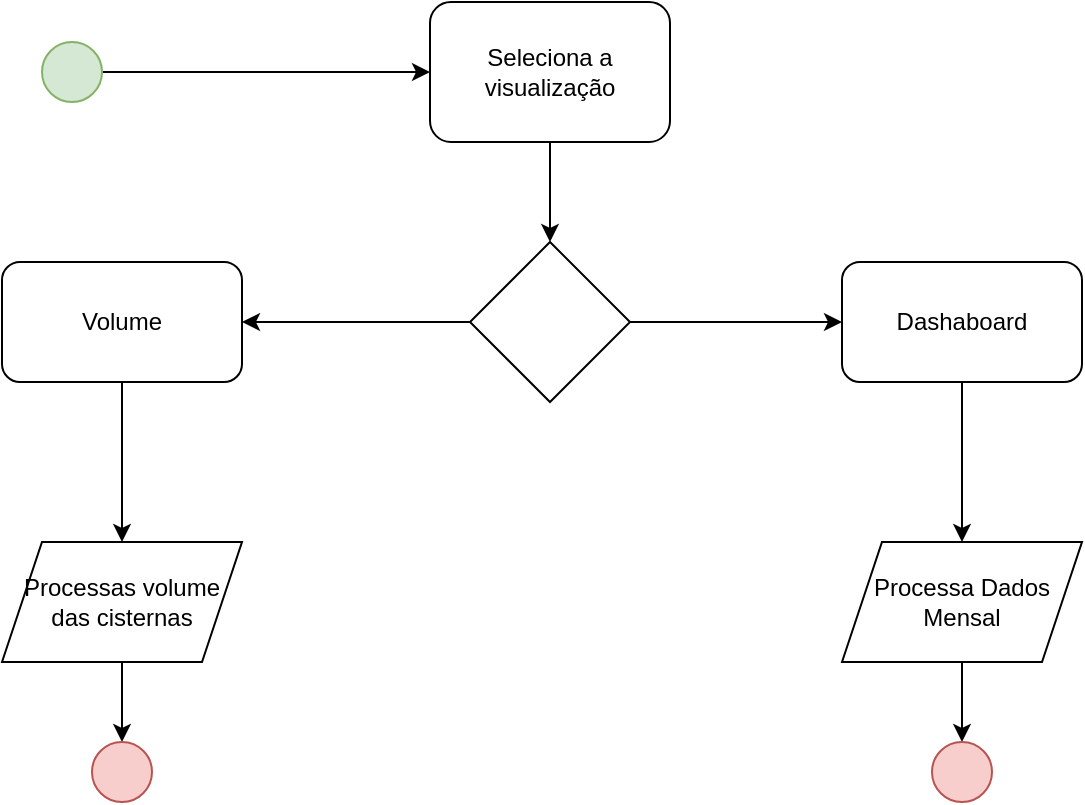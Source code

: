 <mxfile version="15.8.3" type="github">
  <diagram id="IR53FKZ4Cqs8PqMfu6VI" name="Page-1">
    <mxGraphModel dx="1038" dy="556" grid="1" gridSize="10" guides="1" tooltips="1" connect="1" arrows="1" fold="1" page="1" pageScale="1" pageWidth="827" pageHeight="1169" math="0" shadow="0">
      <root>
        <mxCell id="0" />
        <mxCell id="1" parent="0" />
        <mxCell id="7SBuzqeGvcBYbPDj4jfo-10" style="edgeStyle=orthogonalEdgeStyle;rounded=0;orthogonalLoop=1;jettySize=auto;html=1;entryX=0;entryY=0.5;entryDx=0;entryDy=0;" edge="1" parent="1" source="7SBuzqeGvcBYbPDj4jfo-1" target="7SBuzqeGvcBYbPDj4jfo-3">
          <mxGeometry relative="1" as="geometry" />
        </mxCell>
        <mxCell id="7SBuzqeGvcBYbPDj4jfo-1" value="" style="ellipse;whiteSpace=wrap;html=1;aspect=fixed;fillColor=#d5e8d4;strokeColor=#82b366;" vertex="1" parent="1">
          <mxGeometry x="160" y="90" width="30" height="30" as="geometry" />
        </mxCell>
        <mxCell id="7SBuzqeGvcBYbPDj4jfo-9" style="edgeStyle=orthogonalEdgeStyle;rounded=0;orthogonalLoop=1;jettySize=auto;html=1;entryX=0.5;entryY=0;entryDx=0;entryDy=0;" edge="1" parent="1" source="7SBuzqeGvcBYbPDj4jfo-3" target="7SBuzqeGvcBYbPDj4jfo-4">
          <mxGeometry relative="1" as="geometry" />
        </mxCell>
        <mxCell id="7SBuzqeGvcBYbPDj4jfo-3" value="Seleciona a visualização" style="rounded=1;whiteSpace=wrap;html=1;" vertex="1" parent="1">
          <mxGeometry x="354" y="70" width="120" height="70" as="geometry" />
        </mxCell>
        <mxCell id="7SBuzqeGvcBYbPDj4jfo-7" style="edgeStyle=orthogonalEdgeStyle;rounded=0;orthogonalLoop=1;jettySize=auto;html=1;exitX=1;exitY=0.5;exitDx=0;exitDy=0;" edge="1" parent="1" source="7SBuzqeGvcBYbPDj4jfo-4" target="7SBuzqeGvcBYbPDj4jfo-6">
          <mxGeometry relative="1" as="geometry" />
        </mxCell>
        <mxCell id="7SBuzqeGvcBYbPDj4jfo-8" style="edgeStyle=orthogonalEdgeStyle;rounded=0;orthogonalLoop=1;jettySize=auto;html=1;exitX=0;exitY=0.5;exitDx=0;exitDy=0;entryX=1;entryY=0.5;entryDx=0;entryDy=0;" edge="1" parent="1" source="7SBuzqeGvcBYbPDj4jfo-4" target="7SBuzqeGvcBYbPDj4jfo-5">
          <mxGeometry relative="1" as="geometry" />
        </mxCell>
        <mxCell id="7SBuzqeGvcBYbPDj4jfo-4" value="" style="rhombus;whiteSpace=wrap;html=1;" vertex="1" parent="1">
          <mxGeometry x="374" y="190" width="80" height="80" as="geometry" />
        </mxCell>
        <mxCell id="7SBuzqeGvcBYbPDj4jfo-12" style="edgeStyle=orthogonalEdgeStyle;rounded=0;orthogonalLoop=1;jettySize=auto;html=1;entryX=0.5;entryY=0;entryDx=0;entryDy=0;" edge="1" parent="1" source="7SBuzqeGvcBYbPDj4jfo-5" target="7SBuzqeGvcBYbPDj4jfo-11">
          <mxGeometry relative="1" as="geometry" />
        </mxCell>
        <mxCell id="7SBuzqeGvcBYbPDj4jfo-5" value="Volume" style="rounded=1;whiteSpace=wrap;html=1;" vertex="1" parent="1">
          <mxGeometry x="140" y="200" width="120" height="60" as="geometry" />
        </mxCell>
        <mxCell id="7SBuzqeGvcBYbPDj4jfo-16" style="edgeStyle=orthogonalEdgeStyle;rounded=0;orthogonalLoop=1;jettySize=auto;html=1;entryX=0.5;entryY=0;entryDx=0;entryDy=0;" edge="1" parent="1" source="7SBuzqeGvcBYbPDj4jfo-6" target="7SBuzqeGvcBYbPDj4jfo-14">
          <mxGeometry relative="1" as="geometry" />
        </mxCell>
        <mxCell id="7SBuzqeGvcBYbPDj4jfo-6" value="Dashaboard" style="rounded=1;whiteSpace=wrap;html=1;" vertex="1" parent="1">
          <mxGeometry x="560" y="200" width="120" height="60" as="geometry" />
        </mxCell>
        <mxCell id="7SBuzqeGvcBYbPDj4jfo-17" style="edgeStyle=orthogonalEdgeStyle;rounded=0;orthogonalLoop=1;jettySize=auto;html=1;exitX=0.5;exitY=1;exitDx=0;exitDy=0;" edge="1" parent="1" source="7SBuzqeGvcBYbPDj4jfo-11">
          <mxGeometry relative="1" as="geometry">
            <mxPoint x="200" y="440" as="targetPoint" />
          </mxGeometry>
        </mxCell>
        <mxCell id="7SBuzqeGvcBYbPDj4jfo-11" value="Processas volume das cisternas" style="shape=parallelogram;perimeter=parallelogramPerimeter;whiteSpace=wrap;html=1;fixedSize=1;" vertex="1" parent="1">
          <mxGeometry x="140" y="340" width="120" height="60" as="geometry" />
        </mxCell>
        <mxCell id="7SBuzqeGvcBYbPDj4jfo-20" style="edgeStyle=orthogonalEdgeStyle;rounded=0;orthogonalLoop=1;jettySize=auto;html=1;entryX=0.5;entryY=0;entryDx=0;entryDy=0;" edge="1" parent="1" source="7SBuzqeGvcBYbPDj4jfo-14" target="7SBuzqeGvcBYbPDj4jfo-19">
          <mxGeometry relative="1" as="geometry" />
        </mxCell>
        <mxCell id="7SBuzqeGvcBYbPDj4jfo-14" value="Processa Dados Mensal" style="shape=parallelogram;perimeter=parallelogramPerimeter;whiteSpace=wrap;html=1;fixedSize=1;" vertex="1" parent="1">
          <mxGeometry x="560" y="340" width="120" height="60" as="geometry" />
        </mxCell>
        <mxCell id="7SBuzqeGvcBYbPDj4jfo-18" value="" style="ellipse;whiteSpace=wrap;html=1;aspect=fixed;fillColor=#f8cecc;strokeColor=#b85450;" vertex="1" parent="1">
          <mxGeometry x="185" y="440" width="30" height="30" as="geometry" />
        </mxCell>
        <mxCell id="7SBuzqeGvcBYbPDj4jfo-19" value="" style="ellipse;whiteSpace=wrap;html=1;aspect=fixed;fillColor=#f8cecc;strokeColor=#b85450;" vertex="1" parent="1">
          <mxGeometry x="605" y="440" width="30" height="30" as="geometry" />
        </mxCell>
      </root>
    </mxGraphModel>
  </diagram>
</mxfile>
